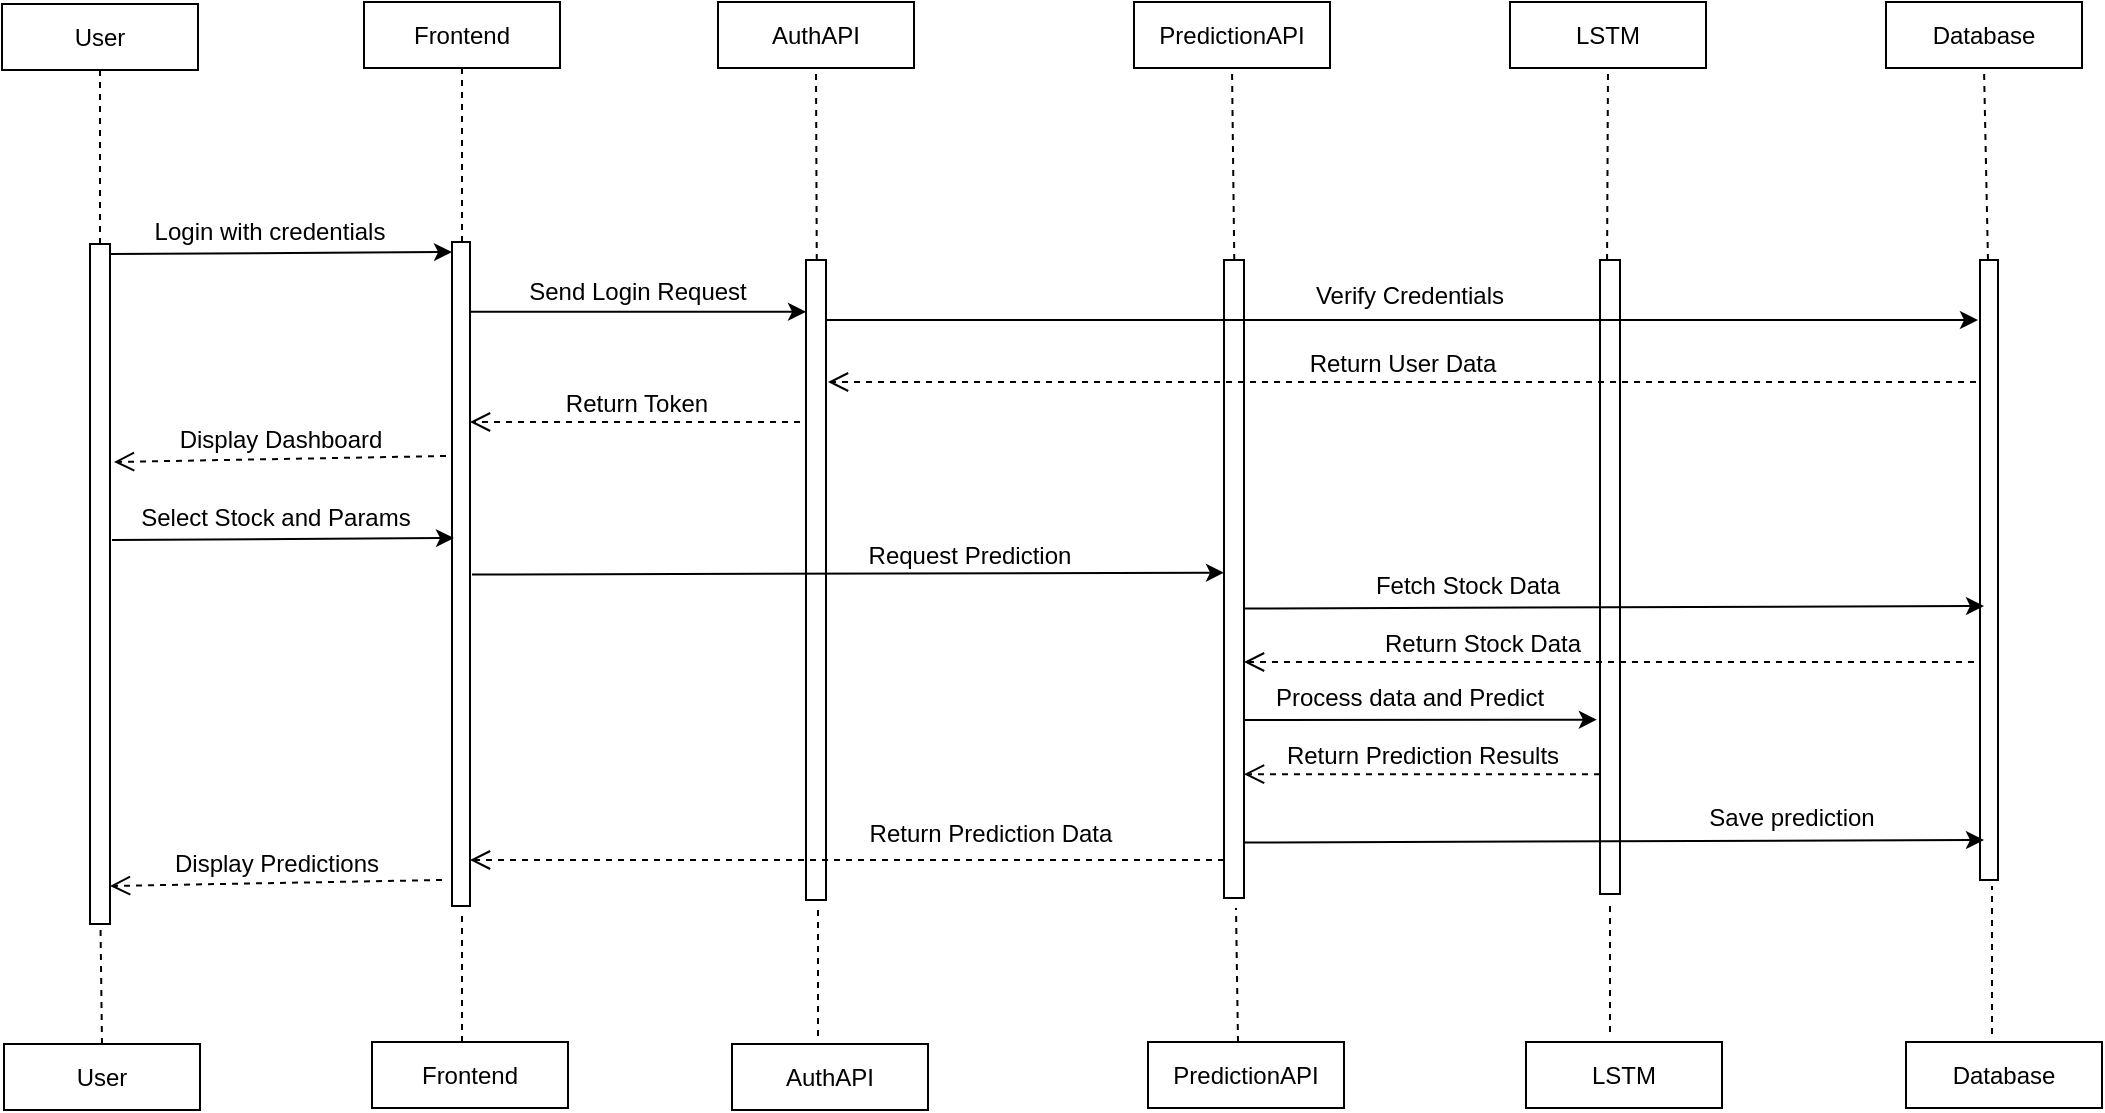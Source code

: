 <mxfile version="26.1.1">
  <diagram name="Page-1" id="kl8WNJgCMZ2tOoTvMICD">
    <mxGraphModel dx="1235" dy="669" grid="0" gridSize="10" guides="1" tooltips="1" connect="1" arrows="1" fold="1" page="1" pageScale="1" pageWidth="1169" pageHeight="1654" math="0" shadow="0">
      <root>
        <mxCell id="0" />
        <mxCell id="1" parent="0" />
        <mxCell id="b0sC49u2d9J0FyLK6MCn-1" value="Frontend" style="rounded=0;whiteSpace=wrap;html=1;" parent="1" vertex="1">
          <mxGeometry x="247" y="147" width="98" height="33" as="geometry" />
        </mxCell>
        <mxCell id="b0sC49u2d9J0FyLK6MCn-2" value="AuthAPI" style="rounded=0;whiteSpace=wrap;html=1;" parent="1" vertex="1">
          <mxGeometry x="424" y="147" width="98" height="33" as="geometry" />
        </mxCell>
        <mxCell id="b0sC49u2d9J0FyLK6MCn-3" value="Database" style="rounded=0;whiteSpace=wrap;html=1;" parent="1" vertex="1">
          <mxGeometry x="1008" y="147" width="98" height="33" as="geometry" />
        </mxCell>
        <mxCell id="b0sC49u2d9J0FyLK6MCn-4" value="LSTM" style="rounded=0;whiteSpace=wrap;html=1;" parent="1" vertex="1">
          <mxGeometry x="820" y="147" width="98" height="33" as="geometry" />
        </mxCell>
        <mxCell id="b0sC49u2d9J0FyLK6MCn-5" value="PredictionAPI" style="rounded=0;whiteSpace=wrap;html=1;" parent="1" vertex="1">
          <mxGeometry x="632" y="147" width="98" height="33" as="geometry" />
        </mxCell>
        <mxCell id="b0sC49u2d9J0FyLK6MCn-7" value="Frontend" style="rounded=0;whiteSpace=wrap;html=1;" parent="1" vertex="1">
          <mxGeometry x="251" y="667" width="98" height="33" as="geometry" />
        </mxCell>
        <mxCell id="b0sC49u2d9J0FyLK6MCn-8" value="AuthAPI" style="rounded=0;whiteSpace=wrap;html=1;" parent="1" vertex="1">
          <mxGeometry x="431" y="668" width="98" height="33" as="geometry" />
        </mxCell>
        <mxCell id="b0sC49u2d9J0FyLK6MCn-9" value="Database" style="rounded=0;whiteSpace=wrap;html=1;" parent="1" vertex="1">
          <mxGeometry x="1018" y="667" width="98" height="33" as="geometry" />
        </mxCell>
        <mxCell id="b0sC49u2d9J0FyLK6MCn-10" value="LSTM" style="rounded=0;whiteSpace=wrap;html=1;" parent="1" vertex="1">
          <mxGeometry x="828" y="667" width="98" height="33" as="geometry" />
        </mxCell>
        <mxCell id="b0sC49u2d9J0FyLK6MCn-11" value="PredictionAPI" style="rounded=0;whiteSpace=wrap;html=1;" parent="1" vertex="1">
          <mxGeometry x="639" y="667" width="98" height="33" as="geometry" />
        </mxCell>
        <mxCell id="b0sC49u2d9J0FyLK6MCn-14" value="" style="html=1;points=[[0,0,0,0,5],[0,1,0,0,-5],[1,0,0,0,5],[1,1,0,0,-5]];perimeter=orthogonalPerimeter;outlineConnect=0;targetShapes=umlLifeline;portConstraint=eastwest;newEdgeStyle={&quot;curved&quot;:0,&quot;rounded&quot;:0};" parent="1" vertex="1">
          <mxGeometry x="1055" y="276" width="9" height="310" as="geometry" />
        </mxCell>
        <mxCell id="b0sC49u2d9J0FyLK6MCn-15" value="" style="html=1;points=[[0,0,0,0,5],[0,1,0,0,-5],[1,0,0,0,5],[1,1,0,0,-5]];perimeter=orthogonalPerimeter;outlineConnect=0;targetShapes=umlLifeline;portConstraint=eastwest;newEdgeStyle={&quot;curved&quot;:0,&quot;rounded&quot;:0};" parent="1" vertex="1">
          <mxGeometry x="865" y="276" width="10" height="317" as="geometry" />
        </mxCell>
        <mxCell id="b0sC49u2d9J0FyLK6MCn-16" value="" style="html=1;points=[[0,0,0,0,5],[0,1,0,0,-5],[1,0,0,0,5],[1,1,0,0,-5]];perimeter=orthogonalPerimeter;outlineConnect=0;targetShapes=umlLifeline;portConstraint=eastwest;newEdgeStyle={&quot;curved&quot;:0,&quot;rounded&quot;:0};" parent="1" vertex="1">
          <mxGeometry x="677" y="276" width="10" height="319" as="geometry" />
        </mxCell>
        <mxCell id="b0sC49u2d9J0FyLK6MCn-17" value="" style="html=1;points=[[0,0,0,0,5],[0,1,0,0,-5],[1,0,0,0,5],[1,1,0,0,-5]];perimeter=orthogonalPerimeter;outlineConnect=0;targetShapes=umlLifeline;portConstraint=eastwest;newEdgeStyle={&quot;curved&quot;:0,&quot;rounded&quot;:0};" parent="1" vertex="1">
          <mxGeometry x="468" y="276" width="10" height="320" as="geometry" />
        </mxCell>
        <mxCell id="b0sC49u2d9J0FyLK6MCn-18" value="" style="html=1;points=[[0,0,0,0,5],[0,1,0,0,-5],[1,0,0,0,5],[1,1,0,0,-5]];perimeter=orthogonalPerimeter;outlineConnect=0;targetShapes=umlLifeline;portConstraint=eastwest;newEdgeStyle={&quot;curved&quot;:0,&quot;rounded&quot;:0};" parent="1" vertex="1">
          <mxGeometry x="291" y="267" width="9" height="332" as="geometry" />
        </mxCell>
        <mxCell id="b0sC49u2d9J0FyLK6MCn-20" value="" style="endArrow=none;dashed=1;html=1;rounded=0;entryX=0.5;entryY=1;entryDx=0;entryDy=0;" parent="1" source="b0sC49u2d9J0FyLK6MCn-18" target="b0sC49u2d9J0FyLK6MCn-1" edge="1">
          <mxGeometry width="50" height="50" relative="1" as="geometry">
            <mxPoint x="226" y="290" as="sourcePoint" />
            <mxPoint x="276" y="240" as="targetPoint" />
          </mxGeometry>
        </mxCell>
        <mxCell id="b0sC49u2d9J0FyLK6MCn-23" value="User" style="rounded=0;whiteSpace=wrap;html=1;" parent="1" vertex="1">
          <mxGeometry x="66" y="148" width="98" height="33" as="geometry" />
        </mxCell>
        <mxCell id="b0sC49u2d9J0FyLK6MCn-24" value="User" style="rounded=0;whiteSpace=wrap;html=1;" parent="1" vertex="1">
          <mxGeometry x="67" y="668" width="98" height="33" as="geometry" />
        </mxCell>
        <mxCell id="b0sC49u2d9J0FyLK6MCn-25" value="" style="html=1;points=[[0,0,0,0,5],[0,1,0,0,-5],[1,0,0,0,5],[1,1,0,0,-5]];perimeter=orthogonalPerimeter;outlineConnect=0;targetShapes=umlLifeline;portConstraint=eastwest;newEdgeStyle={&quot;curved&quot;:0,&quot;rounded&quot;:0};" parent="1" vertex="1">
          <mxGeometry x="110" y="268" width="10" height="340" as="geometry" />
        </mxCell>
        <mxCell id="b0sC49u2d9J0FyLK6MCn-26" value="" style="endArrow=none;dashed=1;html=1;rounded=0;entryX=0.5;entryY=1;entryDx=0;entryDy=0;" parent="1" source="b0sC49u2d9J0FyLK6MCn-25" target="b0sC49u2d9J0FyLK6MCn-23" edge="1">
          <mxGeometry width="50" height="50" relative="1" as="geometry">
            <mxPoint x="45" y="291" as="sourcePoint" />
            <mxPoint x="95" y="241" as="targetPoint" />
          </mxGeometry>
        </mxCell>
        <mxCell id="b0sC49u2d9J0FyLK6MCn-27" value="" style="endArrow=none;dashed=1;html=1;rounded=0;entryX=0.5;entryY=1;entryDx=0;entryDy=0;exitX=0.538;exitY=0;exitDx=0;exitDy=0;exitPerimeter=0;" parent="1" source="b0sC49u2d9J0FyLK6MCn-17" target="b0sC49u2d9J0FyLK6MCn-2" edge="1">
          <mxGeometry width="50" height="50" relative="1" as="geometry">
            <mxPoint x="499" y="241" as="sourcePoint" />
            <mxPoint x="466" y="180" as="targetPoint" />
          </mxGeometry>
        </mxCell>
        <mxCell id="b0sC49u2d9J0FyLK6MCn-28" value="" style="endArrow=none;dashed=1;html=1;rounded=0;entryX=0.5;entryY=1;entryDx=0;entryDy=0;exitX=0.514;exitY=0;exitDx=0;exitDy=0;exitPerimeter=0;" parent="1" source="b0sC49u2d9J0FyLK6MCn-16" target="b0sC49u2d9J0FyLK6MCn-5" edge="1">
          <mxGeometry width="50" height="50" relative="1" as="geometry">
            <mxPoint x="701" y="246" as="sourcePoint" />
            <mxPoint x="672" y="229" as="targetPoint" />
          </mxGeometry>
        </mxCell>
        <mxCell id="b0sC49u2d9J0FyLK6MCn-29" value="" style="endArrow=none;dashed=1;html=1;rounded=0;entryX=0.5;entryY=1;entryDx=0;entryDy=0;exitX=0.353;exitY=0;exitDx=0;exitDy=0;exitPerimeter=0;" parent="1" source="b0sC49u2d9J0FyLK6MCn-15" target="b0sC49u2d9J0FyLK6MCn-4" edge="1">
          <mxGeometry width="50" height="50" relative="1" as="geometry">
            <mxPoint x="816" y="262" as="sourcePoint" />
            <mxPoint x="866" y="212" as="targetPoint" />
          </mxGeometry>
        </mxCell>
        <mxCell id="b0sC49u2d9J0FyLK6MCn-30" value="" style="endArrow=none;dashed=1;html=1;rounded=0;entryX=0.5;entryY=1;entryDx=0;entryDy=0;exitX=0.443;exitY=0;exitDx=0;exitDy=0;exitPerimeter=0;" parent="1" source="b0sC49u2d9J0FyLK6MCn-14" target="b0sC49u2d9J0FyLK6MCn-3" edge="1">
          <mxGeometry width="50" height="50" relative="1" as="geometry">
            <mxPoint x="953" y="254" as="sourcePoint" />
            <mxPoint x="1003" y="204" as="targetPoint" />
          </mxGeometry>
        </mxCell>
        <mxCell id="b0sC49u2d9J0FyLK6MCn-31" value="" style="endArrow=none;dashed=1;html=1;rounded=0;entryX=0.526;entryY=1.003;entryDx=0;entryDy=0;entryPerimeter=0;exitX=0.5;exitY=0;exitDx=0;exitDy=0;" parent="1" source="b0sC49u2d9J0FyLK6MCn-24" target="b0sC49u2d9J0FyLK6MCn-25" edge="1">
          <mxGeometry width="50" height="50" relative="1" as="geometry">
            <mxPoint x="12" y="659" as="sourcePoint" />
            <mxPoint x="113" y="633" as="targetPoint" />
          </mxGeometry>
        </mxCell>
        <mxCell id="b0sC49u2d9J0FyLK6MCn-33" value="" style="endArrow=none;dashed=1;html=1;rounded=0;exitX=0.5;exitY=0;exitDx=0;exitDy=0;" parent="1" edge="1">
          <mxGeometry width="50" height="50" relative="1" as="geometry">
            <mxPoint x="296.0" y="667" as="sourcePoint" />
            <mxPoint x="296" y="603" as="targetPoint" />
          </mxGeometry>
        </mxCell>
        <mxCell id="b0sC49u2d9J0FyLK6MCn-36" value="" style="endArrow=none;dashed=1;html=1;rounded=0;exitX=0.5;exitY=0;exitDx=0;exitDy=0;" parent="1" edge="1">
          <mxGeometry width="50" height="50" relative="1" as="geometry">
            <mxPoint x="684" y="667" as="sourcePoint" />
            <mxPoint x="683" y="600" as="targetPoint" />
          </mxGeometry>
        </mxCell>
        <mxCell id="b0sC49u2d9J0FyLK6MCn-37" value="" style="endArrow=none;dashed=1;html=1;rounded=0;exitX=0.5;exitY=0;exitDx=0;exitDy=0;" parent="1" edge="1">
          <mxGeometry width="50" height="50" relative="1" as="geometry">
            <mxPoint x="474.0" y="664.0" as="sourcePoint" />
            <mxPoint x="474" y="599" as="targetPoint" />
          </mxGeometry>
        </mxCell>
        <mxCell id="b0sC49u2d9J0FyLK6MCn-38" value="" style="endArrow=none;dashed=1;html=1;rounded=0;" parent="1" edge="1">
          <mxGeometry width="50" height="50" relative="1" as="geometry">
            <mxPoint x="870" y="662" as="sourcePoint" />
            <mxPoint x="870" y="597" as="targetPoint" />
          </mxGeometry>
        </mxCell>
        <mxCell id="b0sC49u2d9J0FyLK6MCn-39" value="" style="endArrow=none;dashed=1;html=1;rounded=0;exitX=0.5;exitY=0;exitDx=0;exitDy=0;" parent="1" edge="1">
          <mxGeometry width="50" height="50" relative="1" as="geometry">
            <mxPoint x="1061" y="663" as="sourcePoint" />
            <mxPoint x="1061" y="589" as="targetPoint" />
          </mxGeometry>
        </mxCell>
        <mxCell id="b0sC49u2d9J0FyLK6MCn-40" value="" style="endArrow=classic;html=1;rounded=0;entryX=0;entryY=0;entryDx=0;entryDy=5;entryPerimeter=0;exitX=1;exitY=0;exitDx=0;exitDy=5;exitPerimeter=0;" parent="1" source="b0sC49u2d9J0FyLK6MCn-25" target="b0sC49u2d9J0FyLK6MCn-18" edge="1">
          <mxGeometry width="50" height="50" relative="1" as="geometry">
            <mxPoint x="6" y="374" as="sourcePoint" />
            <mxPoint x="56" y="324" as="targetPoint" />
          </mxGeometry>
        </mxCell>
        <mxCell id="b0sC49u2d9J0FyLK6MCn-41" value="" style="endArrow=classic;html=1;rounded=0;entryX=0;entryY=0.081;entryDx=0;entryDy=0;entryPerimeter=0;" parent="1" source="b0sC49u2d9J0FyLK6MCn-18" target="b0sC49u2d9J0FyLK6MCn-17" edge="1">
          <mxGeometry width="50" height="50" relative="1" as="geometry">
            <mxPoint x="14" y="394" as="sourcePoint" />
            <mxPoint x="446" y="307" as="targetPoint" />
          </mxGeometry>
        </mxCell>
        <mxCell id="b0sC49u2d9J0FyLK6MCn-42" value="" style="endArrow=classic;html=1;rounded=0;" parent="1" source="b0sC49u2d9J0FyLK6MCn-17" edge="1">
          <mxGeometry width="50" height="50" relative="1" as="geometry">
            <mxPoint x="549" y="334" as="sourcePoint" />
            <mxPoint x="1054" y="306" as="targetPoint" />
          </mxGeometry>
        </mxCell>
        <mxCell id="b0sC49u2d9J0FyLK6MCn-43" value="&lt;font style=&quot;font-size: 12px;&quot;&gt;Return User Data&lt;/font&gt;" style="html=1;verticalAlign=bottom;endArrow=open;dashed=1;endSize=8;curved=0;rounded=0;" parent="1" edge="1">
          <mxGeometry relative="1" as="geometry">
            <mxPoint x="1053" y="337" as="sourcePoint" />
            <mxPoint x="479" y="337" as="targetPoint" />
          </mxGeometry>
        </mxCell>
        <mxCell id="b0sC49u2d9J0FyLK6MCn-44" value="&lt;font style=&quot;font-size: 12px;&quot;&gt;Return Token&lt;/font&gt;" style="html=1;verticalAlign=bottom;endArrow=open;dashed=1;endSize=8;curved=0;rounded=0;" parent="1" target="b0sC49u2d9J0FyLK6MCn-18" edge="1">
          <mxGeometry relative="1" as="geometry">
            <mxPoint x="465" y="357" as="sourcePoint" />
            <mxPoint x="385" y="357" as="targetPoint" />
          </mxGeometry>
        </mxCell>
        <mxCell id="b0sC49u2d9J0FyLK6MCn-45" value="&lt;font style=&quot;font-size: 12px;&quot;&gt;Display Dashboard&lt;/font&gt;" style="html=1;verticalAlign=bottom;endArrow=open;dashed=1;endSize=8;curved=0;rounded=0;" parent="1" edge="1">
          <mxGeometry relative="1" as="geometry">
            <mxPoint x="288" y="374" as="sourcePoint" />
            <mxPoint x="122" y="377" as="targetPoint" />
          </mxGeometry>
        </mxCell>
        <mxCell id="b0sC49u2d9J0FyLK6MCn-46" value="" style="endArrow=classic;html=1;rounded=0;entryX=0;entryY=0;entryDx=0;entryDy=5;entryPerimeter=0;exitX=1;exitY=0;exitDx=0;exitDy=5;exitPerimeter=0;" parent="1" edge="1">
          <mxGeometry width="50" height="50" relative="1" as="geometry">
            <mxPoint x="121" y="416" as="sourcePoint" />
            <mxPoint x="292" y="415" as="targetPoint" />
          </mxGeometry>
        </mxCell>
        <mxCell id="b0sC49u2d9J0FyLK6MCn-47" value="" style="endArrow=classic;html=1;rounded=0;entryX=0;entryY=0.49;entryDx=0;entryDy=0;entryPerimeter=0;exitX=1;exitY=0;exitDx=0;exitDy=5;exitPerimeter=0;" parent="1" target="b0sC49u2d9J0FyLK6MCn-16" edge="1">
          <mxGeometry width="50" height="50" relative="1" as="geometry">
            <mxPoint x="301" y="433.29" as="sourcePoint" />
            <mxPoint x="472" y="432.29" as="targetPoint" />
          </mxGeometry>
        </mxCell>
        <mxCell id="b0sC49u2d9J0FyLK6MCn-48" value="" style="endArrow=classic;html=1;rounded=0;exitX=1;exitY=0;exitDx=0;exitDy=5;exitPerimeter=0;" parent="1" edge="1">
          <mxGeometry width="50" height="50" relative="1" as="geometry">
            <mxPoint x="687" y="450.29" as="sourcePoint" />
            <mxPoint x="1057" y="449" as="targetPoint" />
          </mxGeometry>
        </mxCell>
        <mxCell id="b0sC49u2d9J0FyLK6MCn-49" value="" style="endArrow=classic;html=1;rounded=0;entryX=-0.157;entryY=0.725;entryDx=0;entryDy=0;entryPerimeter=0;exitX=1;exitY=0;exitDx=0;exitDy=5;exitPerimeter=0;" parent="1" target="b0sC49u2d9J0FyLK6MCn-15" edge="1">
          <mxGeometry width="50" height="50" relative="1" as="geometry">
            <mxPoint x="687" y="506" as="sourcePoint" />
            <mxPoint x="858" y="505" as="targetPoint" />
          </mxGeometry>
        </mxCell>
        <mxCell id="b0sC49u2d9J0FyLK6MCn-50" value="&lt;font style=&quot;font-size: 12px;&quot;&gt;Return Stock Data&lt;/font&gt;" style="html=1;verticalAlign=bottom;endArrow=open;dashed=1;endSize=8;curved=0;rounded=0;" parent="1" edge="1">
          <mxGeometry x="0.348" relative="1" as="geometry">
            <mxPoint x="1052" y="477" as="sourcePoint" />
            <mxPoint x="687" y="477" as="targetPoint" />
            <mxPoint as="offset" />
          </mxGeometry>
        </mxCell>
        <mxCell id="b0sC49u2d9J0FyLK6MCn-51" value="&lt;font style=&quot;font-size: 12px;&quot;&gt;Return Prediction Results&lt;/font&gt;" style="html=1;verticalAlign=bottom;endArrow=open;dashed=1;endSize=8;curved=0;rounded=0;exitX=0;exitY=0.811;exitDx=0;exitDy=0;exitPerimeter=0;" parent="1" source="b0sC49u2d9J0FyLK6MCn-15" target="b0sC49u2d9J0FyLK6MCn-16" edge="1">
          <mxGeometry relative="1" as="geometry">
            <mxPoint x="857" y="533" as="sourcePoint" />
            <mxPoint x="692" y="533" as="targetPoint" />
          </mxGeometry>
        </mxCell>
        <mxCell id="b0sC49u2d9J0FyLK6MCn-52" value="" style="endArrow=classic;html=1;rounded=0;exitX=1;exitY=0;exitDx=0;exitDy=5;exitPerimeter=0;" parent="1" edge="1">
          <mxGeometry width="50" height="50" relative="1" as="geometry">
            <mxPoint x="687" y="567.29" as="sourcePoint" />
            <mxPoint x="1057" y="566" as="targetPoint" />
          </mxGeometry>
        </mxCell>
        <mxCell id="b0sC49u2d9J0FyLK6MCn-53" value="&lt;font style=&quot;font-size: 12px;&quot;&gt;Return Prediction Data&lt;/font&gt;" style="html=1;verticalAlign=bottom;endArrow=open;dashed=1;endSize=8;curved=0;rounded=0;" parent="1" source="b0sC49u2d9J0FyLK6MCn-16" edge="1">
          <mxGeometry x="-0.374" y="-4" relative="1" as="geometry">
            <mxPoint x="465" y="576" as="sourcePoint" />
            <mxPoint x="300" y="576" as="targetPoint" />
            <mxPoint x="1" as="offset" />
          </mxGeometry>
        </mxCell>
        <mxCell id="b0sC49u2d9J0FyLK6MCn-54" value="&lt;font style=&quot;font-size: 12px;&quot;&gt;Display Predictions&lt;/font&gt;" style="html=1;verticalAlign=bottom;endArrow=open;dashed=1;endSize=8;curved=0;rounded=0;" parent="1" edge="1">
          <mxGeometry relative="1" as="geometry">
            <mxPoint x="286" y="586" as="sourcePoint" />
            <mxPoint x="120" y="589" as="targetPoint" />
          </mxGeometry>
        </mxCell>
        <mxCell id="b0sC49u2d9J0FyLK6MCn-56" value="Login with credentials" style="text;html=1;align=center;verticalAlign=middle;whiteSpace=wrap;rounded=0;" parent="1" vertex="1">
          <mxGeometry x="129" y="247" width="142" height="30" as="geometry" />
        </mxCell>
        <mxCell id="b0sC49u2d9J0FyLK6MCn-57" value="Send Login Request" style="text;html=1;align=center;verticalAlign=middle;whiteSpace=wrap;rounded=0;" parent="1" vertex="1">
          <mxGeometry x="313" y="277" width="142" height="30" as="geometry" />
        </mxCell>
        <mxCell id="b0sC49u2d9J0FyLK6MCn-58" value="Verify Credentials" style="text;html=1;align=center;verticalAlign=middle;whiteSpace=wrap;rounded=0;" parent="1" vertex="1">
          <mxGeometry x="699" y="279" width="142" height="30" as="geometry" />
        </mxCell>
        <mxCell id="b0sC49u2d9J0FyLK6MCn-59" value="Select Stock and Params" style="text;html=1;align=center;verticalAlign=middle;whiteSpace=wrap;rounded=0;" parent="1" vertex="1">
          <mxGeometry x="132" y="390" width="142" height="30" as="geometry" />
        </mxCell>
        <mxCell id="b0sC49u2d9J0FyLK6MCn-60" value="Request Prediction" style="text;html=1;align=center;verticalAlign=middle;whiteSpace=wrap;rounded=0;" parent="1" vertex="1">
          <mxGeometry x="479" y="409" width="142" height="30" as="geometry" />
        </mxCell>
        <mxCell id="b0sC49u2d9J0FyLK6MCn-61" value="Fetch Stock Data" style="text;html=1;align=center;verticalAlign=middle;whiteSpace=wrap;rounded=0;" parent="1" vertex="1">
          <mxGeometry x="728" y="424" width="142" height="30" as="geometry" />
        </mxCell>
        <mxCell id="b0sC49u2d9J0FyLK6MCn-62" value="Process data and Predict" style="text;html=1;align=center;verticalAlign=middle;whiteSpace=wrap;rounded=0;" parent="1" vertex="1">
          <mxGeometry x="699" y="480" width="142" height="30" as="geometry" />
        </mxCell>
        <mxCell id="b0sC49u2d9J0FyLK6MCn-63" value="Save prediction" style="text;html=1;align=center;verticalAlign=middle;whiteSpace=wrap;rounded=0;" parent="1" vertex="1">
          <mxGeometry x="890" y="540" width="142" height="30" as="geometry" />
        </mxCell>
      </root>
    </mxGraphModel>
  </diagram>
</mxfile>
